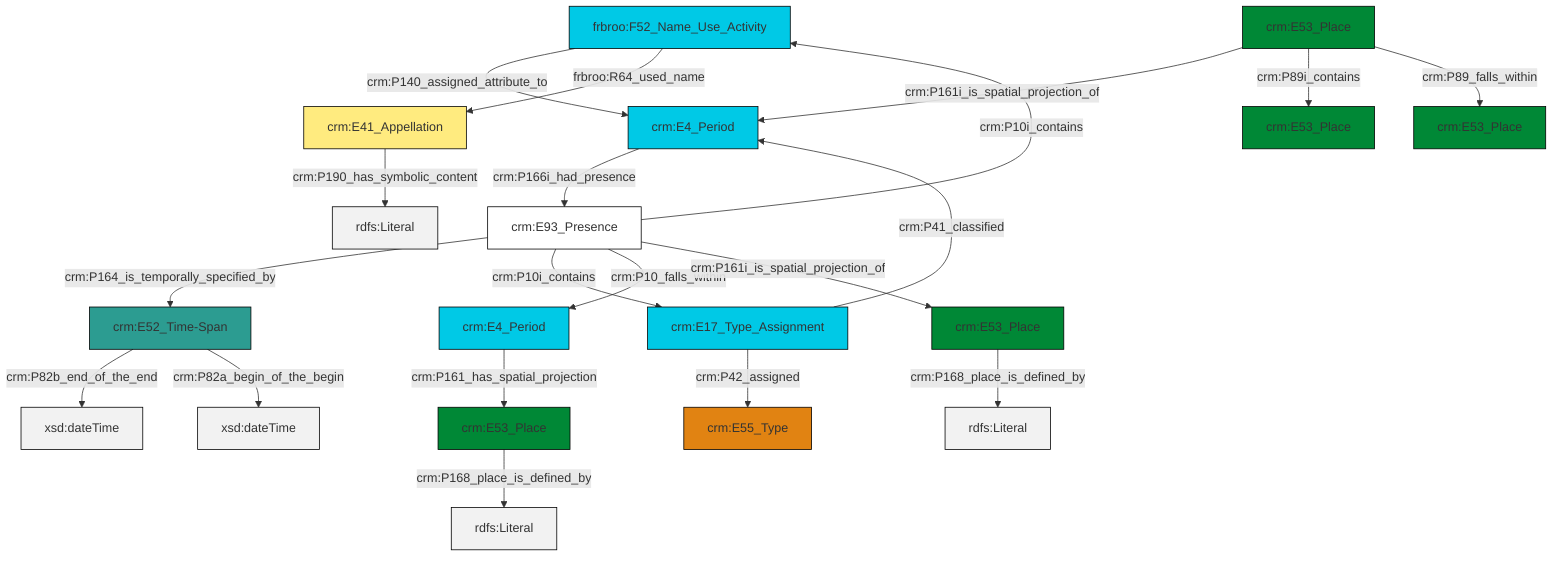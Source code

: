 graph TD
classDef Literal fill:#f2f2f2,stroke:#000000;
classDef CRM_Entity fill:#FFFFFF,stroke:#000000;
classDef Temporal_Entity fill:#00C9E6, stroke:#000000;
classDef Type fill:#E18312, stroke:#000000;
classDef Time-Span fill:#2C9C91, stroke:#000000;
classDef Appellation fill:#FFEB7F, stroke:#000000;
classDef Place fill:#008836, stroke:#000000;
classDef Persistent_Item fill:#B266B2, stroke:#000000;
classDef Conceptual_Object fill:#FFD700, stroke:#000000;
classDef Physical_Thing fill:#D2B48C, stroke:#000000;
classDef Actor fill:#f58aad, stroke:#000000;
classDef PC_Classes fill:#4ce600, stroke:#000000;
classDef Multi fill:#cccccc,stroke:#000000;

0["frbroo:F52_Name_Use_Activity"]:::Temporal_Entity -->|crm:P140_assigned_attribute_to| 1["crm:E4_Period"]:::Temporal_Entity
2["crm:E4_Period"]:::Temporal_Entity -->|crm:P161_has_spatial_projection| 3["crm:E53_Place"]:::Place
4["crm:E93_Presence"]:::CRM_Entity -->|crm:P164_is_temporally_specified_by| 6["crm:E52_Time-Span"]:::Time-Span
4["crm:E93_Presence"]:::CRM_Entity -->|crm:P10i_contains| 7["crm:E17_Type_Assignment"]:::Temporal_Entity
10["crm:E53_Place"]:::Place -->|crm:P161i_is_spatial_projection_of| 1["crm:E4_Period"]:::Temporal_Entity
11["crm:E53_Place"]:::Place -->|crm:P168_place_is_defined_by| 12[rdfs:Literal]:::Literal
7["crm:E17_Type_Assignment"]:::Temporal_Entity -->|crm:P42_assigned| 13["crm:E55_Type"]:::Type
7["crm:E17_Type_Assignment"]:::Temporal_Entity -->|crm:P41_classified| 1["crm:E4_Period"]:::Temporal_Entity
6["crm:E52_Time-Span"]:::Time-Span -->|crm:P82b_end_of_the_end| 14[xsd:dateTime]:::Literal
1["crm:E4_Period"]:::Temporal_Entity -->|crm:P166i_had_presence| 4["crm:E93_Presence"]:::CRM_Entity
4["crm:E93_Presence"]:::CRM_Entity -->|crm:P10i_contains| 0["frbroo:F52_Name_Use_Activity"]:::Temporal_Entity
6["crm:E52_Time-Span"]:::Time-Span -->|crm:P82a_begin_of_the_begin| 15[xsd:dateTime]:::Literal
10["crm:E53_Place"]:::Place -->|crm:P89i_contains| 18["crm:E53_Place"]:::Place
4["crm:E93_Presence"]:::CRM_Entity -->|crm:P10_falls_within| 2["crm:E4_Period"]:::Temporal_Entity
0["frbroo:F52_Name_Use_Activity"]:::Temporal_Entity -->|frbroo:R64_used_name| 8["crm:E41_Appellation"]:::Appellation
4["crm:E93_Presence"]:::CRM_Entity -->|crm:P161i_is_spatial_projection_of| 11["crm:E53_Place"]:::Place
10["crm:E53_Place"]:::Place -->|crm:P89_falls_within| 24["crm:E53_Place"]:::Place
3["crm:E53_Place"]:::Place -->|crm:P168_place_is_defined_by| 26[rdfs:Literal]:::Literal
8["crm:E41_Appellation"]:::Appellation -->|crm:P190_has_symbolic_content| 28[rdfs:Literal]:::Literal